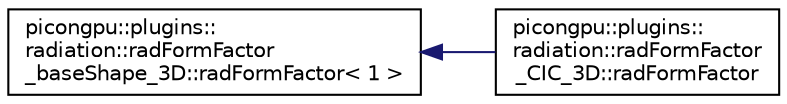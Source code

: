 digraph "Graphical Class Hierarchy"
{
 // LATEX_PDF_SIZE
  edge [fontname="Helvetica",fontsize="10",labelfontname="Helvetica",labelfontsize="10"];
  node [fontname="Helvetica",fontsize="10",shape=record];
  rankdir="LR";
  Node0 [label="picongpu::plugins::\lradiation::radFormFactor\l_baseShape_3D::radFormFactor\< 1 \>",height=0.2,width=0.4,color="black", fillcolor="white", style="filled",URL="$structpicongpu_1_1plugins_1_1radiation_1_1rad_form_factor__base_shape__3_d_1_1rad_form_factor.html",tooltip=" "];
  Node0 -> Node1 [dir="back",color="midnightblue",fontsize="10",style="solid",fontname="Helvetica"];
  Node1 [label="picongpu::plugins::\lradiation::radFormFactor\l_CIC_3D::radFormFactor",height=0.2,width=0.4,color="black", fillcolor="white", style="filled",URL="$structpicongpu_1_1plugins_1_1radiation_1_1rad_form_factor___c_i_c__3_d_1_1rad_form_factor.html",tooltip=" "];
}
